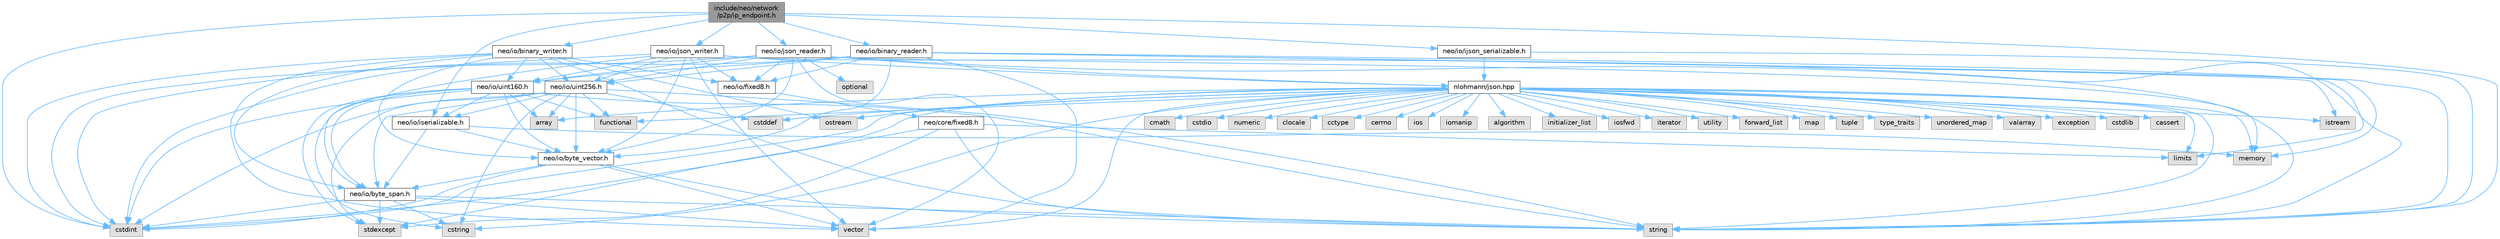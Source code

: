 digraph "include/neo/network/p2p/ip_endpoint.h"
{
 // LATEX_PDF_SIZE
  bgcolor="transparent";
  edge [fontname=Helvetica,fontsize=10,labelfontname=Helvetica,labelfontsize=10];
  node [fontname=Helvetica,fontsize=10,shape=box,height=0.2,width=0.4];
  Node1 [id="Node000001",label="include/neo/network\l/p2p/ip_endpoint.h",height=0.2,width=0.4,color="gray40", fillcolor="grey60", style="filled", fontcolor="black",tooltip=" "];
  Node1 -> Node2 [id="edge119_Node000001_Node000002",color="steelblue1",style="solid",tooltip=" "];
  Node2 [id="Node000002",label="neo/io/binary_reader.h",height=0.2,width=0.4,color="grey40", fillcolor="white", style="filled",URL="$binary__reader_8h.html",tooltip=" "];
  Node2 -> Node3 [id="edge120_Node000002_Node000003",color="steelblue1",style="solid",tooltip=" "];
  Node3 [id="Node000003",label="neo/io/byte_vector.h",height=0.2,width=0.4,color="grey40", fillcolor="white", style="filled",URL="$io_2byte__vector_8h.html",tooltip=" "];
  Node3 -> Node4 [id="edge121_Node000003_Node000004",color="steelblue1",style="solid",tooltip=" "];
  Node4 [id="Node000004",label="neo/io/byte_span.h",height=0.2,width=0.4,color="grey40", fillcolor="white", style="filled",URL="$io_2byte__span_8h.html",tooltip=" "];
  Node4 -> Node5 [id="edge122_Node000004_Node000005",color="steelblue1",style="solid",tooltip=" "];
  Node5 [id="Node000005",label="cstdint",height=0.2,width=0.4,color="grey60", fillcolor="#E0E0E0", style="filled",tooltip=" "];
  Node4 -> Node6 [id="edge123_Node000004_Node000006",color="steelblue1",style="solid",tooltip=" "];
  Node6 [id="Node000006",label="cstring",height=0.2,width=0.4,color="grey60", fillcolor="#E0E0E0", style="filled",tooltip=" "];
  Node4 -> Node7 [id="edge124_Node000004_Node000007",color="steelblue1",style="solid",tooltip=" "];
  Node7 [id="Node000007",label="stdexcept",height=0.2,width=0.4,color="grey60", fillcolor="#E0E0E0", style="filled",tooltip=" "];
  Node4 -> Node8 [id="edge125_Node000004_Node000008",color="steelblue1",style="solid",tooltip=" "];
  Node8 [id="Node000008",label="string",height=0.2,width=0.4,color="grey60", fillcolor="#E0E0E0", style="filled",tooltip=" "];
  Node4 -> Node9 [id="edge126_Node000004_Node000009",color="steelblue1",style="solid",tooltip=" "];
  Node9 [id="Node000009",label="vector",height=0.2,width=0.4,color="grey60", fillcolor="#E0E0E0", style="filled",tooltip=" "];
  Node3 -> Node5 [id="edge127_Node000003_Node000005",color="steelblue1",style="solid",tooltip=" "];
  Node3 -> Node8 [id="edge128_Node000003_Node000008",color="steelblue1",style="solid",tooltip=" "];
  Node3 -> Node9 [id="edge129_Node000003_Node000009",color="steelblue1",style="solid",tooltip=" "];
  Node2 -> Node10 [id="edge130_Node000002_Node000010",color="steelblue1",style="solid",tooltip=" "];
  Node10 [id="Node000010",label="neo/io/fixed8.h",height=0.2,width=0.4,color="grey40", fillcolor="white", style="filled",URL="$io_2fixed8_8h.html",tooltip=" "];
  Node10 -> Node11 [id="edge131_Node000010_Node000011",color="steelblue1",style="solid",tooltip=" "];
  Node11 [id="Node000011",label="neo/core/fixed8.h",height=0.2,width=0.4,color="grey40", fillcolor="white", style="filled",URL="$core_2fixed8_8h.html",tooltip=" "];
  Node11 -> Node5 [id="edge132_Node000011_Node000005",color="steelblue1",style="solid",tooltip=" "];
  Node11 -> Node12 [id="edge133_Node000011_Node000012",color="steelblue1",style="solid",tooltip=" "];
  Node12 [id="Node000012",label="limits",height=0.2,width=0.4,color="grey60", fillcolor="#E0E0E0", style="filled",tooltip=" "];
  Node11 -> Node7 [id="edge134_Node000011_Node000007",color="steelblue1",style="solid",tooltip=" "];
  Node11 -> Node8 [id="edge135_Node000011_Node000008",color="steelblue1",style="solid",tooltip=" "];
  Node2 -> Node13 [id="edge136_Node000002_Node000013",color="steelblue1",style="solid",tooltip=" "];
  Node13 [id="Node000013",label="neo/io/uint160.h",height=0.2,width=0.4,color="grey40", fillcolor="white", style="filled",URL="$uint160_8h.html",tooltip=" "];
  Node13 -> Node4 [id="edge137_Node000013_Node000004",color="steelblue1",style="solid",tooltip=" "];
  Node13 -> Node3 [id="edge138_Node000013_Node000003",color="steelblue1",style="solid",tooltip=" "];
  Node13 -> Node14 [id="edge139_Node000013_Node000014",color="steelblue1",style="solid",tooltip=" "];
  Node14 [id="Node000014",label="neo/io/iserializable.h",height=0.2,width=0.4,color="grey40", fillcolor="white", style="filled",URL="$iserializable_8h.html",tooltip=" "];
  Node14 -> Node4 [id="edge140_Node000014_Node000004",color="steelblue1",style="solid",tooltip=" "];
  Node14 -> Node3 [id="edge141_Node000014_Node000003",color="steelblue1",style="solid",tooltip=" "];
  Node14 -> Node15 [id="edge142_Node000014_Node000015",color="steelblue1",style="solid",tooltip=" "];
  Node15 [id="Node000015",label="memory",height=0.2,width=0.4,color="grey60", fillcolor="#E0E0E0", style="filled",tooltip=" "];
  Node13 -> Node16 [id="edge143_Node000013_Node000016",color="steelblue1",style="solid",tooltip=" "];
  Node16 [id="Node000016",label="array",height=0.2,width=0.4,color="grey60", fillcolor="#E0E0E0", style="filled",tooltip=" "];
  Node13 -> Node5 [id="edge144_Node000013_Node000005",color="steelblue1",style="solid",tooltip=" "];
  Node13 -> Node6 [id="edge145_Node000013_Node000006",color="steelblue1",style="solid",tooltip=" "];
  Node13 -> Node17 [id="edge146_Node000013_Node000017",color="steelblue1",style="solid",tooltip=" "];
  Node17 [id="Node000017",label="functional",height=0.2,width=0.4,color="grey60", fillcolor="#E0E0E0", style="filled",tooltip=" "];
  Node13 -> Node7 [id="edge147_Node000013_Node000007",color="steelblue1",style="solid",tooltip=" "];
  Node13 -> Node8 [id="edge148_Node000013_Node000008",color="steelblue1",style="solid",tooltip=" "];
  Node2 -> Node18 [id="edge149_Node000002_Node000018",color="steelblue1",style="solid",tooltip=" "];
  Node18 [id="Node000018",label="neo/io/uint256.h",height=0.2,width=0.4,color="grey40", fillcolor="white", style="filled",URL="$uint256_8h.html",tooltip=" "];
  Node18 -> Node4 [id="edge150_Node000018_Node000004",color="steelblue1",style="solid",tooltip=" "];
  Node18 -> Node3 [id="edge151_Node000018_Node000003",color="steelblue1",style="solid",tooltip=" "];
  Node18 -> Node14 [id="edge152_Node000018_Node000014",color="steelblue1",style="solid",tooltip=" "];
  Node18 -> Node16 [id="edge153_Node000018_Node000016",color="steelblue1",style="solid",tooltip=" "];
  Node18 -> Node19 [id="edge154_Node000018_Node000019",color="steelblue1",style="solid",tooltip=" "];
  Node19 [id="Node000019",label="cstddef",height=0.2,width=0.4,color="grey60", fillcolor="#E0E0E0", style="filled",tooltip=" "];
  Node18 -> Node5 [id="edge155_Node000018_Node000005",color="steelblue1",style="solid",tooltip=" "];
  Node18 -> Node6 [id="edge156_Node000018_Node000006",color="steelblue1",style="solid",tooltip=" "];
  Node18 -> Node17 [id="edge157_Node000018_Node000017",color="steelblue1",style="solid",tooltip=" "];
  Node18 -> Node7 [id="edge158_Node000018_Node000007",color="steelblue1",style="solid",tooltip=" "];
  Node18 -> Node8 [id="edge159_Node000018_Node000008",color="steelblue1",style="solid",tooltip=" "];
  Node2 -> Node5 [id="edge160_Node000002_Node000005",color="steelblue1",style="solid",tooltip=" "];
  Node2 -> Node20 [id="edge161_Node000002_Node000020",color="steelblue1",style="solid",tooltip=" "];
  Node20 [id="Node000020",label="istream",height=0.2,width=0.4,color="grey60", fillcolor="#E0E0E0", style="filled",tooltip=" "];
  Node2 -> Node12 [id="edge162_Node000002_Node000012",color="steelblue1",style="solid",tooltip=" "];
  Node2 -> Node15 [id="edge163_Node000002_Node000015",color="steelblue1",style="solid",tooltip=" "];
  Node2 -> Node8 [id="edge164_Node000002_Node000008",color="steelblue1",style="solid",tooltip=" "];
  Node2 -> Node9 [id="edge165_Node000002_Node000009",color="steelblue1",style="solid",tooltip=" "];
  Node1 -> Node21 [id="edge166_Node000001_Node000021",color="steelblue1",style="solid",tooltip=" "];
  Node21 [id="Node000021",label="neo/io/binary_writer.h",height=0.2,width=0.4,color="grey40", fillcolor="white", style="filled",URL="$binary__writer_8h.html",tooltip=" "];
  Node21 -> Node4 [id="edge167_Node000021_Node000004",color="steelblue1",style="solid",tooltip=" "];
  Node21 -> Node3 [id="edge168_Node000021_Node000003",color="steelblue1",style="solid",tooltip=" "];
  Node21 -> Node10 [id="edge169_Node000021_Node000010",color="steelblue1",style="solid",tooltip=" "];
  Node21 -> Node13 [id="edge170_Node000021_Node000013",color="steelblue1",style="solid",tooltip=" "];
  Node21 -> Node18 [id="edge171_Node000021_Node000018",color="steelblue1",style="solid",tooltip=" "];
  Node21 -> Node5 [id="edge172_Node000021_Node000005",color="steelblue1",style="solid",tooltip=" "];
  Node21 -> Node22 [id="edge173_Node000021_Node000022",color="steelblue1",style="solid",tooltip=" "];
  Node22 [id="Node000022",label="ostream",height=0.2,width=0.4,color="grey60", fillcolor="#E0E0E0", style="filled",tooltip=" "];
  Node21 -> Node8 [id="edge174_Node000021_Node000008",color="steelblue1",style="solid",tooltip=" "];
  Node21 -> Node9 [id="edge175_Node000021_Node000009",color="steelblue1",style="solid",tooltip=" "];
  Node1 -> Node23 [id="edge176_Node000001_Node000023",color="steelblue1",style="solid",tooltip=" "];
  Node23 [id="Node000023",label="neo/io/ijson_serializable.h",height=0.2,width=0.4,color="grey40", fillcolor="white", style="filled",URL="$ijson__serializable_8h.html",tooltip=" "];
  Node23 -> Node24 [id="edge177_Node000023_Node000024",color="steelblue1",style="solid",tooltip=" "];
  Node24 [id="Node000024",label="nlohmann/json.hpp",height=0.2,width=0.4,color="grey40", fillcolor="white", style="filled",URL="$json_8hpp.html",tooltip=" "];
  Node24 -> Node25 [id="edge178_Node000024_Node000025",color="steelblue1",style="solid",tooltip=" "];
  Node25 [id="Node000025",label="algorithm",height=0.2,width=0.4,color="grey60", fillcolor="#E0E0E0", style="filled",tooltip=" "];
  Node24 -> Node19 [id="edge179_Node000024_Node000019",color="steelblue1",style="solid",tooltip=" "];
  Node24 -> Node17 [id="edge180_Node000024_Node000017",color="steelblue1",style="solid",tooltip=" "];
  Node24 -> Node26 [id="edge181_Node000024_Node000026",color="steelblue1",style="solid",tooltip=" "];
  Node26 [id="Node000026",label="initializer_list",height=0.2,width=0.4,color="grey60", fillcolor="#E0E0E0", style="filled",tooltip=" "];
  Node24 -> Node27 [id="edge182_Node000024_Node000027",color="steelblue1",style="solid",tooltip=" "];
  Node27 [id="Node000027",label="iosfwd",height=0.2,width=0.4,color="grey60", fillcolor="#E0E0E0", style="filled",tooltip=" "];
  Node24 -> Node28 [id="edge183_Node000024_Node000028",color="steelblue1",style="solid",tooltip=" "];
  Node28 [id="Node000028",label="iterator",height=0.2,width=0.4,color="grey60", fillcolor="#E0E0E0", style="filled",tooltip=" "];
  Node24 -> Node15 [id="edge184_Node000024_Node000015",color="steelblue1",style="solid",tooltip=" "];
  Node24 -> Node8 [id="edge185_Node000024_Node000008",color="steelblue1",style="solid",tooltip=" "];
  Node24 -> Node29 [id="edge186_Node000024_Node000029",color="steelblue1",style="solid",tooltip=" "];
  Node29 [id="Node000029",label="utility",height=0.2,width=0.4,color="grey60", fillcolor="#E0E0E0", style="filled",tooltip=" "];
  Node24 -> Node9 [id="edge187_Node000024_Node000009",color="steelblue1",style="solid",tooltip=" "];
  Node24 -> Node16 [id="edge188_Node000024_Node000016",color="steelblue1",style="solid",tooltip=" "];
  Node24 -> Node30 [id="edge189_Node000024_Node000030",color="steelblue1",style="solid",tooltip=" "];
  Node30 [id="Node000030",label="forward_list",height=0.2,width=0.4,color="grey60", fillcolor="#E0E0E0", style="filled",tooltip=" "];
  Node24 -> Node31 [id="edge190_Node000024_Node000031",color="steelblue1",style="solid",tooltip=" "];
  Node31 [id="Node000031",label="map",height=0.2,width=0.4,color="grey60", fillcolor="#E0E0E0", style="filled",tooltip=" "];
  Node24 -> Node32 [id="edge191_Node000024_Node000032",color="steelblue1",style="solid",tooltip=" "];
  Node32 [id="Node000032",label="tuple",height=0.2,width=0.4,color="grey60", fillcolor="#E0E0E0", style="filled",tooltip=" "];
  Node24 -> Node33 [id="edge192_Node000024_Node000033",color="steelblue1",style="solid",tooltip=" "];
  Node33 [id="Node000033",label="type_traits",height=0.2,width=0.4,color="grey60", fillcolor="#E0E0E0", style="filled",tooltip=" "];
  Node24 -> Node34 [id="edge193_Node000024_Node000034",color="steelblue1",style="solid",tooltip=" "];
  Node34 [id="Node000034",label="unordered_map",height=0.2,width=0.4,color="grey60", fillcolor="#E0E0E0", style="filled",tooltip=" "];
  Node24 -> Node35 [id="edge194_Node000024_Node000035",color="steelblue1",style="solid",tooltip=" "];
  Node35 [id="Node000035",label="valarray",height=0.2,width=0.4,color="grey60", fillcolor="#E0E0E0", style="filled",tooltip=" "];
  Node24 -> Node36 [id="edge195_Node000024_Node000036",color="steelblue1",style="solid",tooltip=" "];
  Node36 [id="Node000036",label="exception",height=0.2,width=0.4,color="grey60", fillcolor="#E0E0E0", style="filled",tooltip=" "];
  Node24 -> Node7 [id="edge196_Node000024_Node000007",color="steelblue1",style="solid",tooltip=" "];
  Node24 -> Node5 [id="edge197_Node000024_Node000005",color="steelblue1",style="solid",tooltip=" "];
  Node24 -> Node37 [id="edge198_Node000024_Node000037",color="steelblue1",style="solid",tooltip=" "];
  Node37 [id="Node000037",label="cstdlib",height=0.2,width=0.4,color="grey60", fillcolor="#E0E0E0", style="filled",tooltip=" "];
  Node24 -> Node38 [id="edge199_Node000024_Node000038",color="steelblue1",style="solid",tooltip=" "];
  Node38 [id="Node000038",label="cassert",height=0.2,width=0.4,color="grey60", fillcolor="#E0E0E0", style="filled",tooltip=" "];
  Node24 -> Node12 [id="edge200_Node000024_Node000012",color="steelblue1",style="solid",tooltip=" "];
  Node24 -> Node6 [id="edge201_Node000024_Node000006",color="steelblue1",style="solid",tooltip=" "];
  Node24 -> Node39 [id="edge202_Node000024_Node000039",color="steelblue1",style="solid",tooltip=" "];
  Node39 [id="Node000039",label="cmath",height=0.2,width=0.4,color="grey60", fillcolor="#E0E0E0", style="filled",tooltip=" "];
  Node24 -> Node40 [id="edge203_Node000024_Node000040",color="steelblue1",style="solid",tooltip=" "];
  Node40 [id="Node000040",label="cstdio",height=0.2,width=0.4,color="grey60", fillcolor="#E0E0E0", style="filled",tooltip=" "];
  Node24 -> Node41 [id="edge204_Node000024_Node000041",color="steelblue1",style="solid",tooltip=" "];
  Node41 [id="Node000041",label="numeric",height=0.2,width=0.4,color="grey60", fillcolor="#E0E0E0", style="filled",tooltip=" "];
  Node24 -> Node20 [id="edge205_Node000024_Node000020",color="steelblue1",style="solid",tooltip=" "];
  Node24 -> Node42 [id="edge206_Node000024_Node000042",color="steelblue1",style="solid",tooltip=" "];
  Node42 [id="Node000042",label="clocale",height=0.2,width=0.4,color="grey60", fillcolor="#E0E0E0", style="filled",tooltip=" "];
  Node24 -> Node43 [id="edge207_Node000024_Node000043",color="steelblue1",style="solid",tooltip=" "];
  Node43 [id="Node000043",label="cctype",height=0.2,width=0.4,color="grey60", fillcolor="#E0E0E0", style="filled",tooltip=" "];
  Node24 -> Node44 [id="edge208_Node000024_Node000044",color="steelblue1",style="solid",tooltip=" "];
  Node44 [id="Node000044",label="cerrno",height=0.2,width=0.4,color="grey60", fillcolor="#E0E0E0", style="filled",tooltip=" "];
  Node24 -> Node45 [id="edge209_Node000024_Node000045",color="steelblue1",style="solid",tooltip=" "];
  Node45 [id="Node000045",label="ios",height=0.2,width=0.4,color="grey60", fillcolor="#E0E0E0", style="filled",tooltip=" "];
  Node24 -> Node22 [id="edge210_Node000024_Node000022",color="steelblue1",style="solid",tooltip=" "];
  Node24 -> Node46 [id="edge211_Node000024_Node000046",color="steelblue1",style="solid",tooltip=" "];
  Node46 [id="Node000046",label="iomanip",height=0.2,width=0.4,color="grey60", fillcolor="#E0E0E0", style="filled",tooltip=" "];
  Node23 -> Node8 [id="edge212_Node000023_Node000008",color="steelblue1",style="solid",tooltip=" "];
  Node1 -> Node14 [id="edge213_Node000001_Node000014",color="steelblue1",style="solid",tooltip=" "];
  Node1 -> Node47 [id="edge214_Node000001_Node000047",color="steelblue1",style="solid",tooltip=" "];
  Node47 [id="Node000047",label="neo/io/json_reader.h",height=0.2,width=0.4,color="grey40", fillcolor="white", style="filled",URL="$json__reader_8h.html",tooltip=" "];
  Node47 -> Node3 [id="edge215_Node000047_Node000003",color="steelblue1",style="solid",tooltip=" "];
  Node47 -> Node10 [id="edge216_Node000047_Node000010",color="steelblue1",style="solid",tooltip=" "];
  Node47 -> Node13 [id="edge217_Node000047_Node000013",color="steelblue1",style="solid",tooltip=" "];
  Node47 -> Node18 [id="edge218_Node000047_Node000018",color="steelblue1",style="solid",tooltip=" "];
  Node47 -> Node5 [id="edge219_Node000047_Node000005",color="steelblue1",style="solid",tooltip=" "];
  Node47 -> Node15 [id="edge220_Node000047_Node000015",color="steelblue1",style="solid",tooltip=" "];
  Node47 -> Node24 [id="edge221_Node000047_Node000024",color="steelblue1",style="solid",tooltip=" "];
  Node47 -> Node48 [id="edge222_Node000047_Node000048",color="steelblue1",style="solid",tooltip=" "];
  Node48 [id="Node000048",label="optional",height=0.2,width=0.4,color="grey60", fillcolor="#E0E0E0", style="filled",tooltip=" "];
  Node47 -> Node8 [id="edge223_Node000047_Node000008",color="steelblue1",style="solid",tooltip=" "];
  Node47 -> Node9 [id="edge224_Node000047_Node000009",color="steelblue1",style="solid",tooltip=" "];
  Node1 -> Node49 [id="edge225_Node000001_Node000049",color="steelblue1",style="solid",tooltip=" "];
  Node49 [id="Node000049",label="neo/io/json_writer.h",height=0.2,width=0.4,color="grey40", fillcolor="white", style="filled",URL="$json__writer_8h.html",tooltip=" "];
  Node49 -> Node4 [id="edge226_Node000049_Node000004",color="steelblue1",style="solid",tooltip=" "];
  Node49 -> Node3 [id="edge227_Node000049_Node000003",color="steelblue1",style="solid",tooltip=" "];
  Node49 -> Node10 [id="edge228_Node000049_Node000010",color="steelblue1",style="solid",tooltip=" "];
  Node49 -> Node13 [id="edge229_Node000049_Node000013",color="steelblue1",style="solid",tooltip=" "];
  Node49 -> Node18 [id="edge230_Node000049_Node000018",color="steelblue1",style="solid",tooltip=" "];
  Node49 -> Node5 [id="edge231_Node000049_Node000005",color="steelblue1",style="solid",tooltip=" "];
  Node49 -> Node24 [id="edge232_Node000049_Node000024",color="steelblue1",style="solid",tooltip=" "];
  Node49 -> Node8 [id="edge233_Node000049_Node000008",color="steelblue1",style="solid",tooltip=" "];
  Node49 -> Node9 [id="edge234_Node000049_Node000009",color="steelblue1",style="solid",tooltip=" "];
  Node1 -> Node5 [id="edge235_Node000001_Node000005",color="steelblue1",style="solid",tooltip=" "];
  Node1 -> Node8 [id="edge236_Node000001_Node000008",color="steelblue1",style="solid",tooltip=" "];
}
